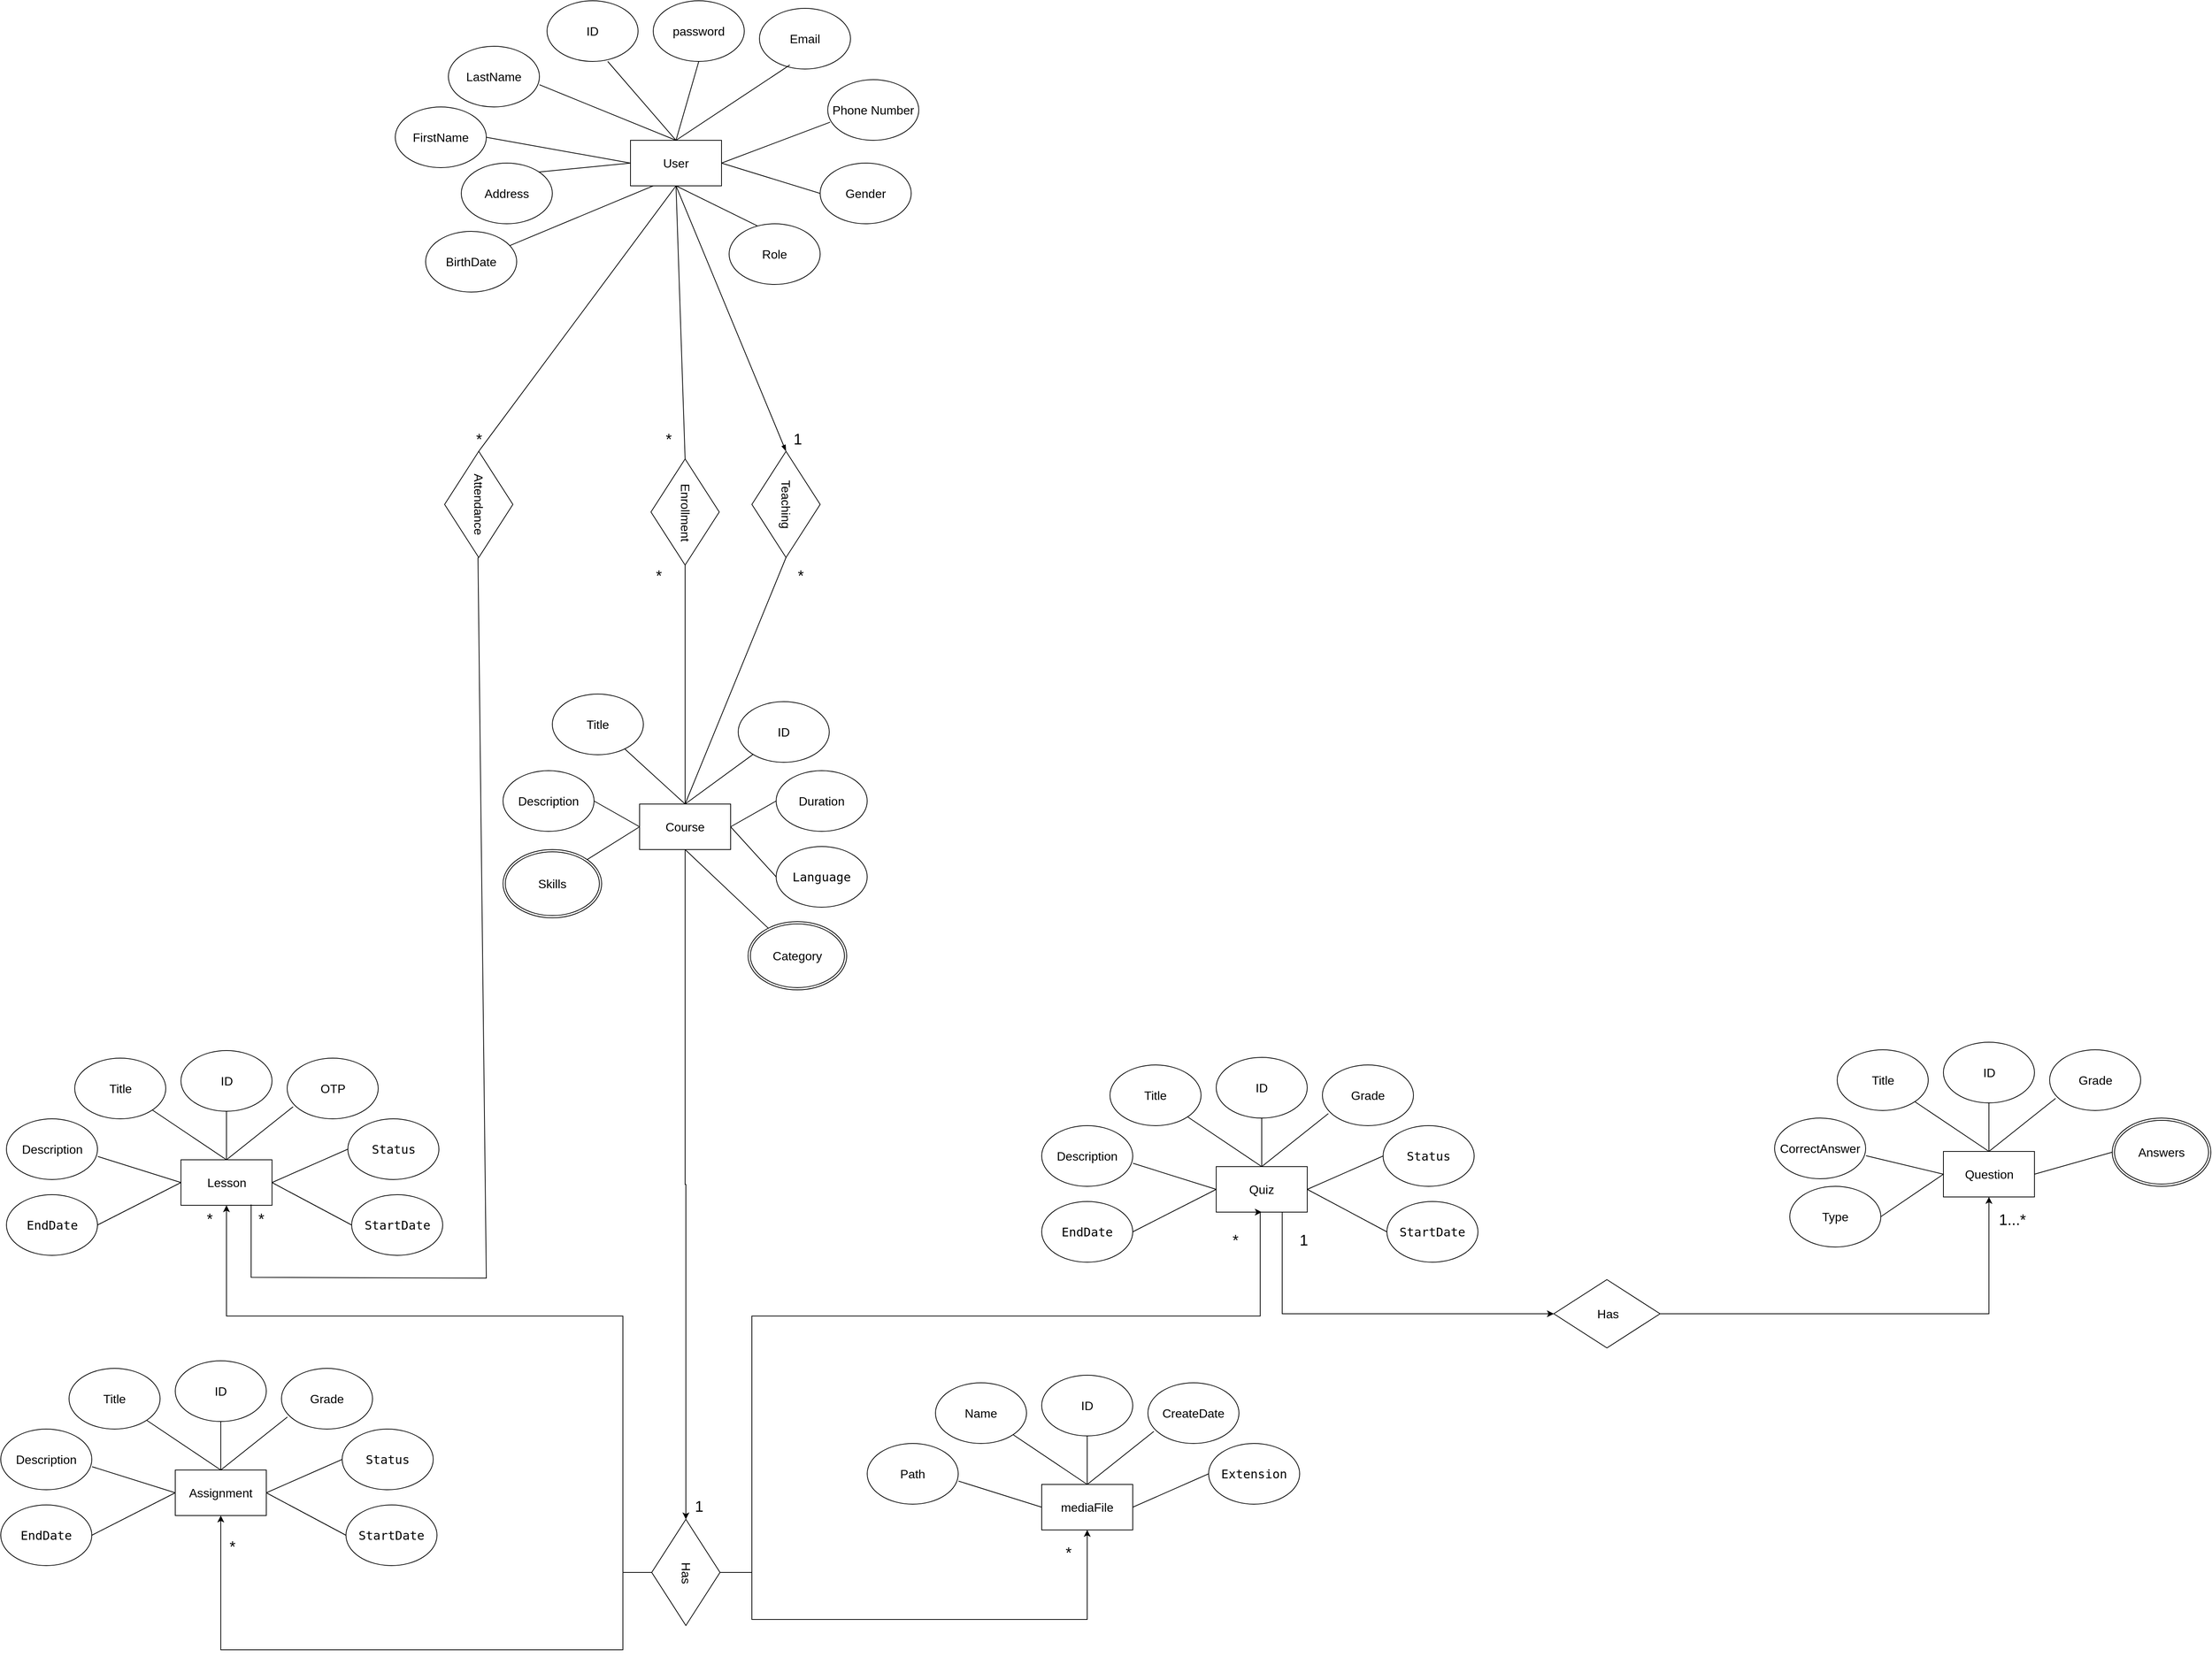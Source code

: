 <mxfile version="27.0.9">
  <diagram id="R2lEEEUBdFMjLlhIrx00" name="Page-1">
    <mxGraphModel dx="2501" dy="1113" grid="1" gridSize="10" guides="1" tooltips="1" connect="1" arrows="1" fold="1" page="1" pageScale="1" pageWidth="850" pageHeight="1100" math="0" shadow="0" extFonts="Permanent Marker^https://fonts.googleapis.com/css?family=Permanent+Marker">
      <root>
        <mxCell id="0" />
        <mxCell id="1" parent="0" />
        <mxCell id="UDIB14FkJ_S7tFAtck5r-1" value="User" style="rounded=0;whiteSpace=wrap;html=1;fontSize=16;" parent="1" vertex="1">
          <mxGeometry x="320" y="290" width="120" height="60" as="geometry" />
        </mxCell>
        <mxCell id="UDIB14FkJ_S7tFAtck5r-2" value="LastName" style="ellipse;whiteSpace=wrap;html=1;fontSize=16;" parent="1" vertex="1">
          <mxGeometry x="80" y="166" width="120" height="80" as="geometry" />
        </mxCell>
        <mxCell id="UDIB14FkJ_S7tFAtck5r-3" value="ID" style="ellipse;whiteSpace=wrap;html=1;fontSize=16;" parent="1" vertex="1">
          <mxGeometry x="210" y="106" width="120" height="80" as="geometry" />
        </mxCell>
        <mxCell id="UDIB14FkJ_S7tFAtck5r-4" value="password" style="ellipse;whiteSpace=wrap;html=1;fontSize=16;" parent="1" vertex="1">
          <mxGeometry x="350" y="106" width="120" height="80" as="geometry" />
        </mxCell>
        <mxCell id="UDIB14FkJ_S7tFAtck5r-5" value="Email" style="ellipse;whiteSpace=wrap;html=1;fontSize=16;" parent="1" vertex="1">
          <mxGeometry x="490" y="116" width="120" height="80" as="geometry" />
        </mxCell>
        <mxCell id="UDIB14FkJ_S7tFAtck5r-6" value="Phone Number" style="ellipse;whiteSpace=wrap;html=1;fontSize=16;" parent="1" vertex="1">
          <mxGeometry x="580" y="210" width="120" height="80" as="geometry" />
        </mxCell>
        <mxCell id="UDIB14FkJ_S7tFAtck5r-7" value="FirstName" style="ellipse;whiteSpace=wrap;html=1;fontSize=16;" parent="1" vertex="1">
          <mxGeometry x="10" y="246" width="120" height="80" as="geometry" />
        </mxCell>
        <mxCell id="UDIB14FkJ_S7tFAtck5r-9" value="Role" style="ellipse;whiteSpace=wrap;html=1;fontSize=16;" parent="1" vertex="1">
          <mxGeometry x="450" y="400" width="120" height="80" as="geometry" />
        </mxCell>
        <mxCell id="UDIB14FkJ_S7tFAtck5r-10" value="Address" style="ellipse;whiteSpace=wrap;html=1;fontSize=16;" parent="1" vertex="1">
          <mxGeometry x="97" y="320" width="120" height="80" as="geometry" />
        </mxCell>
        <mxCell id="UDIB14FkJ_S7tFAtck5r-11" value="Gender" style="ellipse;whiteSpace=wrap;html=1;fontSize=16;" parent="1" vertex="1">
          <mxGeometry x="570" y="320" width="120" height="80" as="geometry" />
        </mxCell>
        <mxCell id="UDIB14FkJ_S7tFAtck5r-12" value="" style="endArrow=none;html=1;rounded=0;entryX=0.5;entryY=1;entryDx=0;entryDy=0;fontSize=16;" parent="1" target="UDIB14FkJ_S7tFAtck5r-4" edge="1">
          <mxGeometry width="50" height="50" relative="1" as="geometry">
            <mxPoint x="380" y="290" as="sourcePoint" />
            <mxPoint x="440" y="240" as="targetPoint" />
          </mxGeometry>
        </mxCell>
        <mxCell id="UDIB14FkJ_S7tFAtck5r-13" value="" style="endArrow=none;html=1;rounded=0;entryX=0.5;entryY=1;entryDx=0;entryDy=0;exitX=0.5;exitY=0;exitDx=0;exitDy=0;fontSize=16;" parent="1" source="UDIB14FkJ_S7tFAtck5r-1" edge="1">
          <mxGeometry width="50" height="50" relative="1" as="geometry">
            <mxPoint x="270" y="290" as="sourcePoint" />
            <mxPoint x="290" y="186" as="targetPoint" />
          </mxGeometry>
        </mxCell>
        <mxCell id="UDIB14FkJ_S7tFAtck5r-14" value="" style="endArrow=none;html=1;rounded=0;entryX=1;entryY=0.634;entryDx=0;entryDy=0;exitX=0.5;exitY=0;exitDx=0;exitDy=0;entryPerimeter=0;fontSize=16;" parent="1" source="UDIB14FkJ_S7tFAtck5r-1" target="UDIB14FkJ_S7tFAtck5r-2" edge="1">
          <mxGeometry width="50" height="50" relative="1" as="geometry">
            <mxPoint x="280" y="320" as="sourcePoint" />
            <mxPoint x="190" y="216" as="targetPoint" />
          </mxGeometry>
        </mxCell>
        <mxCell id="UDIB14FkJ_S7tFAtck5r-15" value="" style="endArrow=none;html=1;rounded=0;entryX=1;entryY=0.5;entryDx=0;entryDy=0;exitX=0;exitY=0.5;exitDx=0;exitDy=0;fontSize=16;" parent="1" source="UDIB14FkJ_S7tFAtck5r-1" target="UDIB14FkJ_S7tFAtck5r-7" edge="1">
          <mxGeometry width="50" height="50" relative="1" as="geometry">
            <mxPoint x="400" y="383.28" as="sourcePoint" />
            <mxPoint x="220" y="310.28" as="targetPoint" />
          </mxGeometry>
        </mxCell>
        <mxCell id="UDIB14FkJ_S7tFAtck5r-16" value="" style="endArrow=none;html=1;rounded=0;entryX=1;entryY=0;entryDx=0;entryDy=0;exitX=0;exitY=0.5;exitDx=0;exitDy=0;fontSize=16;" parent="1" source="UDIB14FkJ_S7tFAtck5r-1" target="UDIB14FkJ_S7tFAtck5r-10" edge="1">
          <mxGeometry width="50" height="50" relative="1" as="geometry">
            <mxPoint x="410" y="380" as="sourcePoint" />
            <mxPoint x="290" y="380" as="targetPoint" />
          </mxGeometry>
        </mxCell>
        <mxCell id="UDIB14FkJ_S7tFAtck5r-21" value="" style="endArrow=none;html=1;rounded=0;entryX=0.5;entryY=1;entryDx=0;entryDy=0;exitX=0.309;exitY=0.033;exitDx=0;exitDy=0;exitPerimeter=0;fontSize=16;" parent="1" source="UDIB14FkJ_S7tFAtck5r-9" target="UDIB14FkJ_S7tFAtck5r-1" edge="1">
          <mxGeometry width="50" height="50" relative="1" as="geometry">
            <mxPoint x="480" y="400" as="sourcePoint" />
            <mxPoint x="485" y="340" as="targetPoint" />
          </mxGeometry>
        </mxCell>
        <mxCell id="UDIB14FkJ_S7tFAtck5r-22" value="" style="endArrow=none;html=1;rounded=0;entryX=0.333;entryY=0.934;entryDx=0;entryDy=0;entryPerimeter=0;exitX=0.5;exitY=0;exitDx=0;exitDy=0;fontSize=16;" parent="1" source="UDIB14FkJ_S7tFAtck5r-1" target="UDIB14FkJ_S7tFAtck5r-5" edge="1">
          <mxGeometry width="50" height="50" relative="1" as="geometry">
            <mxPoint x="450" y="280" as="sourcePoint" />
            <mxPoint x="500" y="230" as="targetPoint" />
          </mxGeometry>
        </mxCell>
        <mxCell id="UDIB14FkJ_S7tFAtck5r-23" value="" style="endArrow=none;html=1;rounded=0;exitX=1;exitY=0.5;exitDx=0;exitDy=0;entryX=0.026;entryY=0.701;entryDx=0;entryDy=0;entryPerimeter=0;fontSize=16;" parent="1" source="UDIB14FkJ_S7tFAtck5r-1" target="UDIB14FkJ_S7tFAtck5r-6" edge="1">
          <mxGeometry width="50" height="50" relative="1" as="geometry">
            <mxPoint x="460" y="330" as="sourcePoint" />
            <mxPoint x="510" y="280" as="targetPoint" />
          </mxGeometry>
        </mxCell>
        <mxCell id="UDIB14FkJ_S7tFAtck5r-24" value="" style="endArrow=none;html=1;rounded=0;exitX=1;exitY=0.5;exitDx=0;exitDy=0;entryX=0;entryY=0.5;entryDx=0;entryDy=0;fontSize=16;" parent="1" source="UDIB14FkJ_S7tFAtck5r-1" target="UDIB14FkJ_S7tFAtck5r-11" edge="1">
          <mxGeometry width="50" height="50" relative="1" as="geometry">
            <mxPoint x="510" y="513.92" as="sourcePoint" />
            <mxPoint x="653" y="459.92" as="targetPoint" />
          </mxGeometry>
        </mxCell>
        <mxCell id="PO8PJyuL3kDX_Ksygov9-29" style="edgeStyle=orthogonalEdgeStyle;rounded=0;orthogonalLoop=1;jettySize=auto;html=1;exitX=0.5;exitY=1;exitDx=0;exitDy=0;entryX=1;entryY=0.5;entryDx=0;entryDy=0;" edge="1" parent="1" source="UDIB14FkJ_S7tFAtck5r-25" target="PO8PJyuL3kDX_Ksygov9-22">
          <mxGeometry relative="1" as="geometry" />
        </mxCell>
        <mxCell id="UDIB14FkJ_S7tFAtck5r-25" value="Course" style="rounded=0;whiteSpace=wrap;html=1;fontSize=16;" parent="1" vertex="1">
          <mxGeometry x="332" y="1165" width="120" height="60" as="geometry" />
        </mxCell>
        <mxCell id="UDIB14FkJ_S7tFAtck5r-26" value="Title" style="ellipse;whiteSpace=wrap;html=1;fontSize=16;" parent="1" vertex="1">
          <mxGeometry x="217" y="1020" width="120" height="80" as="geometry" />
        </mxCell>
        <mxCell id="UDIB14FkJ_S7tFAtck5r-27" value="ID" style="ellipse;whiteSpace=wrap;html=1;fontSize=16;" parent="1" vertex="1">
          <mxGeometry x="462" y="1030" width="120" height="80" as="geometry" />
        </mxCell>
        <mxCell id="UDIB14FkJ_S7tFAtck5r-31" value="Description" style="ellipse;whiteSpace=wrap;html=1;fontSize=16;" parent="1" vertex="1">
          <mxGeometry x="152" y="1121" width="120" height="80" as="geometry" />
        </mxCell>
        <mxCell id="UDIB14FkJ_S7tFAtck5r-34" value="Duration" style="ellipse;whiteSpace=wrap;html=1;fontSize=16;" parent="1" vertex="1">
          <mxGeometry x="512" y="1121" width="120" height="80" as="geometry" />
        </mxCell>
        <mxCell id="UDIB14FkJ_S7tFAtck5r-37" value="" style="endArrow=none;html=1;rounded=0;exitX=0.5;exitY=0;exitDx=0;exitDy=0;fontSize=16;" parent="1" source="UDIB14FkJ_S7tFAtck5r-25" target="UDIB14FkJ_S7tFAtck5r-27" edge="1">
          <mxGeometry width="50" height="50" relative="1" as="geometry">
            <mxPoint x="282" y="1165" as="sourcePoint" />
            <mxPoint x="312" y="1071" as="targetPoint" />
          </mxGeometry>
        </mxCell>
        <mxCell id="UDIB14FkJ_S7tFAtck5r-38" value="" style="endArrow=none;html=1;rounded=0;exitX=0.5;exitY=0;exitDx=0;exitDy=0;fontSize=16;" parent="1" source="UDIB14FkJ_S7tFAtck5r-25" target="UDIB14FkJ_S7tFAtck5r-26" edge="1">
          <mxGeometry width="50" height="50" relative="1" as="geometry">
            <mxPoint x="292" y="1195" as="sourcePoint" />
            <mxPoint x="202" y="1091" as="targetPoint" />
          </mxGeometry>
        </mxCell>
        <mxCell id="UDIB14FkJ_S7tFAtck5r-39" value="" style="endArrow=none;html=1;rounded=0;entryX=1;entryY=0.5;entryDx=0;entryDy=0;exitX=0;exitY=0.5;exitDx=0;exitDy=0;fontSize=16;" parent="1" source="UDIB14FkJ_S7tFAtck5r-25" target="UDIB14FkJ_S7tFAtck5r-31" edge="1">
          <mxGeometry width="50" height="50" relative="1" as="geometry">
            <mxPoint x="412" y="1258.28" as="sourcePoint" />
            <mxPoint x="232" y="1185.28" as="targetPoint" />
          </mxGeometry>
        </mxCell>
        <mxCell id="UDIB14FkJ_S7tFAtck5r-40" value="" style="endArrow=none;html=1;rounded=0;exitX=1;exitY=0.5;exitDx=0;exitDy=0;entryX=0;entryY=0.5;entryDx=0;entryDy=0;fontSize=16;" parent="1" source="UDIB14FkJ_S7tFAtck5r-25" target="UDIB14FkJ_S7tFAtck5r-34" edge="1">
          <mxGeometry width="50" height="50" relative="1" as="geometry">
            <mxPoint x="422" y="1255" as="sourcePoint" />
            <mxPoint x="302" y="1255" as="targetPoint" />
          </mxGeometry>
        </mxCell>
        <mxCell id="UDIB14FkJ_S7tFAtck5r-47" value="Skills" style="ellipse;shape=doubleEllipse;margin=3;whiteSpace=wrap;html=1;align=center;fontSize=16;" parent="1" vertex="1">
          <mxGeometry x="152" y="1225" width="130" height="90" as="geometry" />
        </mxCell>
        <mxCell id="UDIB14FkJ_S7tFAtck5r-48" value="&lt;code data-start=&quot;747&quot; data-end=&quot;757&quot;&gt;Language&lt;/code&gt;" style="ellipse;whiteSpace=wrap;html=1;fontSize=16;" parent="1" vertex="1">
          <mxGeometry x="512" y="1221" width="120" height="80" as="geometry" />
        </mxCell>
        <mxCell id="UDIB14FkJ_S7tFAtck5r-49" value="Category" style="ellipse;shape=doubleEllipse;margin=3;whiteSpace=wrap;html=1;align=center;fontSize=16;" parent="1" vertex="1">
          <mxGeometry x="475" y="1320" width="130" height="90" as="geometry" />
        </mxCell>
        <mxCell id="UDIB14FkJ_S7tFAtck5r-51" value="" style="endArrow=none;html=1;rounded=0;exitX=1;exitY=0;exitDx=0;exitDy=0;entryX=0;entryY=0.5;entryDx=0;entryDy=0;fontSize=16;" parent="1" source="UDIB14FkJ_S7tFAtck5r-47" target="UDIB14FkJ_S7tFAtck5r-25" edge="1">
          <mxGeometry width="50" height="50" relative="1" as="geometry">
            <mxPoint x="278.45" y="1388.21" as="sourcePoint" />
            <mxPoint x="242.45" y="1331.21" as="targetPoint" />
          </mxGeometry>
        </mxCell>
        <mxCell id="UDIB14FkJ_S7tFAtck5r-52" value="" style="endArrow=none;html=1;rounded=0;entryX=0.5;entryY=1;entryDx=0;entryDy=0;fontSize=16;" parent="1" source="UDIB14FkJ_S7tFAtck5r-49" target="UDIB14FkJ_S7tFAtck5r-25" edge="1">
          <mxGeometry width="50" height="50" relative="1" as="geometry">
            <mxPoint x="202" y="1387" as="sourcePoint" />
            <mxPoint x="302" y="1371" as="targetPoint" />
          </mxGeometry>
        </mxCell>
        <mxCell id="UDIB14FkJ_S7tFAtck5r-55" value="" style="endArrow=none;html=1;rounded=0;exitX=1;exitY=0.5;exitDx=0;exitDy=0;entryX=0;entryY=0.5;entryDx=0;entryDy=0;fontSize=16;" parent="1" source="UDIB14FkJ_S7tFAtck5r-25" target="UDIB14FkJ_S7tFAtck5r-48" edge="1">
          <mxGeometry width="50" height="50" relative="1" as="geometry">
            <mxPoint x="462" y="1425" as="sourcePoint" />
            <mxPoint x="582" y="1401" as="targetPoint" />
          </mxGeometry>
        </mxCell>
        <mxCell id="UDIB14FkJ_S7tFAtck5r-56" value="mediaFile" style="rounded=0;whiteSpace=wrap;html=1;fontSize=16;" parent="1" vertex="1">
          <mxGeometry x="862" y="2062" width="120" height="60" as="geometry" />
        </mxCell>
        <mxCell id="UDIB14FkJ_S7tFAtck5r-57" value="Name" style="ellipse;whiteSpace=wrap;html=1;fontSize=16;" parent="1" vertex="1">
          <mxGeometry x="722" y="1928" width="120" height="80" as="geometry" />
        </mxCell>
        <mxCell id="UDIB14FkJ_S7tFAtck5r-58" value="ID" style="ellipse;whiteSpace=wrap;html=1;fontSize=16;" parent="1" vertex="1">
          <mxGeometry x="862" y="1918" width="120" height="80" as="geometry" />
        </mxCell>
        <mxCell id="UDIB14FkJ_S7tFAtck5r-59" value="Path" style="ellipse;whiteSpace=wrap;html=1;fontSize=16;" parent="1" vertex="1">
          <mxGeometry x="632" y="2008" width="120" height="80" as="geometry" />
        </mxCell>
        <mxCell id="UDIB14FkJ_S7tFAtck5r-60" value="CreateDate" style="ellipse;whiteSpace=wrap;html=1;fontSize=16;" parent="1" vertex="1">
          <mxGeometry x="1002" y="1928" width="120" height="80" as="geometry" />
        </mxCell>
        <mxCell id="UDIB14FkJ_S7tFAtck5r-61" value="" style="endArrow=none;html=1;rounded=0;exitX=0.5;exitY=0;exitDx=0;exitDy=0;fontSize=16;" parent="1" source="UDIB14FkJ_S7tFAtck5r-56" target="UDIB14FkJ_S7tFAtck5r-58" edge="1">
          <mxGeometry width="50" height="50" relative="1" as="geometry">
            <mxPoint x="812" y="2062" as="sourcePoint" />
            <mxPoint x="842" y="1968" as="targetPoint" />
          </mxGeometry>
        </mxCell>
        <mxCell id="UDIB14FkJ_S7tFAtck5r-62" value="" style="endArrow=none;html=1;rounded=0;exitX=0.5;exitY=0;exitDx=0;exitDy=0;fontSize=16;" parent="1" source="UDIB14FkJ_S7tFAtck5r-56" target="UDIB14FkJ_S7tFAtck5r-57" edge="1">
          <mxGeometry width="50" height="50" relative="1" as="geometry">
            <mxPoint x="822" y="2092" as="sourcePoint" />
            <mxPoint x="732" y="1988" as="targetPoint" />
          </mxGeometry>
        </mxCell>
        <mxCell id="UDIB14FkJ_S7tFAtck5r-63" value="" style="endArrow=none;html=1;rounded=0;entryX=1.003;entryY=0.62;entryDx=0;entryDy=0;exitX=0;exitY=0.5;exitDx=0;exitDy=0;entryPerimeter=0;fontSize=16;" parent="1" source="UDIB14FkJ_S7tFAtck5r-56" target="UDIB14FkJ_S7tFAtck5r-59" edge="1">
          <mxGeometry width="50" height="50" relative="1" as="geometry">
            <mxPoint x="942" y="2155.28" as="sourcePoint" />
            <mxPoint x="762" y="2082.28" as="targetPoint" />
          </mxGeometry>
        </mxCell>
        <mxCell id="UDIB14FkJ_S7tFAtck5r-64" value="" style="endArrow=none;html=1;rounded=0;exitX=0.5;exitY=0;exitDx=0;exitDy=0;entryX=0.065;entryY=0.801;entryDx=0;entryDy=0;entryPerimeter=0;fontSize=16;" parent="1" source="UDIB14FkJ_S7tFAtck5r-56" target="UDIB14FkJ_S7tFAtck5r-60" edge="1">
          <mxGeometry width="50" height="50" relative="1" as="geometry">
            <mxPoint x="952" y="2152" as="sourcePoint" />
            <mxPoint x="832" y="2152" as="targetPoint" />
          </mxGeometry>
        </mxCell>
        <mxCell id="UDIB14FkJ_S7tFAtck5r-66" value="&lt;code data-start=&quot;747&quot; data-end=&quot;757&quot;&gt;Extension&lt;/code&gt;" style="ellipse;whiteSpace=wrap;html=1;fontSize=16;" parent="1" vertex="1">
          <mxGeometry x="1082" y="2008" width="120" height="80" as="geometry" />
        </mxCell>
        <mxCell id="UDIB14FkJ_S7tFAtck5r-70" value="" style="endArrow=none;html=1;rounded=0;exitX=1;exitY=0.5;exitDx=0;exitDy=0;entryX=0;entryY=0.5;entryDx=0;entryDy=0;fontSize=16;" parent="1" source="UDIB14FkJ_S7tFAtck5r-56" target="UDIB14FkJ_S7tFAtck5r-66" edge="1">
          <mxGeometry width="50" height="50" relative="1" as="geometry">
            <mxPoint x="992" y="2322" as="sourcePoint" />
            <mxPoint x="1112" y="2298" as="targetPoint" />
          </mxGeometry>
        </mxCell>
        <mxCell id="UDIB14FkJ_S7tFAtck5r-72" value="Lesson" style="rounded=0;whiteSpace=wrap;html=1;fontSize=16;" parent="1" vertex="1">
          <mxGeometry x="-272.5" y="1634" width="120" height="60" as="geometry" />
        </mxCell>
        <mxCell id="UDIB14FkJ_S7tFAtck5r-73" value="Title" style="ellipse;whiteSpace=wrap;html=1;fontSize=16;" parent="1" vertex="1">
          <mxGeometry x="-412.5" y="1500" width="120" height="80" as="geometry" />
        </mxCell>
        <mxCell id="UDIB14FkJ_S7tFAtck5r-74" value="ID" style="ellipse;whiteSpace=wrap;html=1;fontSize=16;" parent="1" vertex="1">
          <mxGeometry x="-272.5" y="1490" width="120" height="80" as="geometry" />
        </mxCell>
        <mxCell id="UDIB14FkJ_S7tFAtck5r-75" value="Description" style="ellipse;whiteSpace=wrap;html=1;fontSize=16;" parent="1" vertex="1">
          <mxGeometry x="-502.5" y="1580" width="120" height="80" as="geometry" />
        </mxCell>
        <mxCell id="UDIB14FkJ_S7tFAtck5r-76" value="OTP" style="ellipse;whiteSpace=wrap;html=1;fontSize=16;" parent="1" vertex="1">
          <mxGeometry x="-132.5" y="1500" width="120" height="80" as="geometry" />
        </mxCell>
        <mxCell id="UDIB14FkJ_S7tFAtck5r-77" value="" style="endArrow=none;html=1;rounded=0;exitX=0.5;exitY=0;exitDx=0;exitDy=0;fontSize=16;" parent="1" source="UDIB14FkJ_S7tFAtck5r-72" target="UDIB14FkJ_S7tFAtck5r-74" edge="1">
          <mxGeometry width="50" height="50" relative="1" as="geometry">
            <mxPoint x="-322.5" y="1634" as="sourcePoint" />
            <mxPoint x="-292.5" y="1540" as="targetPoint" />
          </mxGeometry>
        </mxCell>
        <mxCell id="UDIB14FkJ_S7tFAtck5r-78" value="" style="endArrow=none;html=1;rounded=0;exitX=0.5;exitY=0;exitDx=0;exitDy=0;fontSize=16;" parent="1" source="UDIB14FkJ_S7tFAtck5r-72" target="UDIB14FkJ_S7tFAtck5r-73" edge="1">
          <mxGeometry width="50" height="50" relative="1" as="geometry">
            <mxPoint x="-312.5" y="1664" as="sourcePoint" />
            <mxPoint x="-402.5" y="1560" as="targetPoint" />
          </mxGeometry>
        </mxCell>
        <mxCell id="UDIB14FkJ_S7tFAtck5r-79" value="" style="endArrow=none;html=1;rounded=0;entryX=1.003;entryY=0.62;entryDx=0;entryDy=0;exitX=0;exitY=0.5;exitDx=0;exitDy=0;entryPerimeter=0;fontSize=16;" parent="1" source="UDIB14FkJ_S7tFAtck5r-72" target="UDIB14FkJ_S7tFAtck5r-75" edge="1">
          <mxGeometry width="50" height="50" relative="1" as="geometry">
            <mxPoint x="-192.5" y="1727.28" as="sourcePoint" />
            <mxPoint x="-372.5" y="1654.28" as="targetPoint" />
          </mxGeometry>
        </mxCell>
        <mxCell id="UDIB14FkJ_S7tFAtck5r-80" value="" style="endArrow=none;html=1;rounded=0;exitX=0.5;exitY=0;exitDx=0;exitDy=0;entryX=0.065;entryY=0.801;entryDx=0;entryDy=0;entryPerimeter=0;fontSize=16;" parent="1" source="UDIB14FkJ_S7tFAtck5r-72" target="UDIB14FkJ_S7tFAtck5r-76" edge="1">
          <mxGeometry width="50" height="50" relative="1" as="geometry">
            <mxPoint x="-182.5" y="1724" as="sourcePoint" />
            <mxPoint x="-302.5" y="1724" as="targetPoint" />
          </mxGeometry>
        </mxCell>
        <mxCell id="UDIB14FkJ_S7tFAtck5r-81" value="&lt;code data-start=&quot;747&quot; data-end=&quot;757&quot;&gt;Status&lt;/code&gt;" style="ellipse;whiteSpace=wrap;html=1;fontSize=16;" parent="1" vertex="1">
          <mxGeometry x="-52.5" y="1580" width="120" height="80" as="geometry" />
        </mxCell>
        <mxCell id="UDIB14FkJ_S7tFAtck5r-82" value="" style="endArrow=none;html=1;rounded=0;exitX=1;exitY=0.5;exitDx=0;exitDy=0;entryX=0;entryY=0.5;entryDx=0;entryDy=0;fontSize=16;" parent="1" source="UDIB14FkJ_S7tFAtck5r-72" target="UDIB14FkJ_S7tFAtck5r-81" edge="1">
          <mxGeometry width="50" height="50" relative="1" as="geometry">
            <mxPoint x="-142.5" y="1894" as="sourcePoint" />
            <mxPoint x="-22.5" y="1870" as="targetPoint" />
          </mxGeometry>
        </mxCell>
        <mxCell id="UDIB14FkJ_S7tFAtck5r-83" value="&lt;code data-start=&quot;747&quot; data-end=&quot;757&quot;&gt;StartDate&lt;/code&gt;" style="ellipse;whiteSpace=wrap;html=1;fontSize=16;" parent="1" vertex="1">
          <mxGeometry x="-47.5" y="1680" width="120" height="80" as="geometry" />
        </mxCell>
        <mxCell id="UDIB14FkJ_S7tFAtck5r-84" value="&lt;code data-start=&quot;747&quot; data-end=&quot;757&quot;&gt;EndDate&lt;/code&gt;" style="ellipse;whiteSpace=wrap;html=1;fontSize=16;" parent="1" vertex="1">
          <mxGeometry x="-502.5" y="1680" width="120" height="80" as="geometry" />
        </mxCell>
        <mxCell id="UDIB14FkJ_S7tFAtck5r-85" value="" style="endArrow=none;html=1;rounded=0;entryX=1;entryY=0.5;entryDx=0;entryDy=0;exitX=0;exitY=0.5;exitDx=0;exitDy=0;fontSize=16;" parent="1" source="UDIB14FkJ_S7tFAtck5r-72" target="UDIB14FkJ_S7tFAtck5r-84" edge="1">
          <mxGeometry width="50" height="50" relative="1" as="geometry">
            <mxPoint x="-262.68" y="1794.4" as="sourcePoint" />
            <mxPoint x="-372.68" y="1760.4" as="targetPoint" />
          </mxGeometry>
        </mxCell>
        <mxCell id="UDIB14FkJ_S7tFAtck5r-86" value="" style="endArrow=none;html=1;rounded=0;entryX=0;entryY=0.5;entryDx=0;entryDy=0;exitX=1;exitY=0.5;exitDx=0;exitDy=0;fontSize=16;" parent="1" source="UDIB14FkJ_S7tFAtck5r-72" target="UDIB14FkJ_S7tFAtck5r-83" edge="1">
          <mxGeometry width="50" height="50" relative="1" as="geometry">
            <mxPoint x="-77.5" y="1710" as="sourcePoint" />
            <mxPoint x="-187.5" y="1766" as="targetPoint" />
          </mxGeometry>
        </mxCell>
        <mxCell id="PO8PJyuL3kDX_Ksygov9-46" style="edgeStyle=orthogonalEdgeStyle;rounded=0;orthogonalLoop=1;jettySize=auto;html=1;exitX=0.5;exitY=1;exitDx=0;exitDy=0;entryX=0;entryY=0.5;entryDx=0;entryDy=0;" edge="1" parent="1" target="PO8PJyuL3kDX_Ksygov9-44">
          <mxGeometry relative="1" as="geometry">
            <mxPoint x="1149" y="1703.0" as="sourcePoint" />
            <mxPoint x="1579" y="1989" as="targetPoint" />
            <Array as="points">
              <mxPoint x="1179" y="1703" />
              <mxPoint x="1179" y="1837" />
            </Array>
          </mxGeometry>
        </mxCell>
        <mxCell id="UDIB14FkJ_S7tFAtck5r-87" value="Quiz" style="rounded=0;whiteSpace=wrap;html=1;fontSize=16;" parent="1" vertex="1">
          <mxGeometry x="1092" y="1643" width="120" height="60" as="geometry" />
        </mxCell>
        <mxCell id="UDIB14FkJ_S7tFAtck5r-88" value="Title" style="ellipse;whiteSpace=wrap;html=1;fontSize=16;" parent="1" vertex="1">
          <mxGeometry x="952" y="1509" width="120" height="80" as="geometry" />
        </mxCell>
        <mxCell id="UDIB14FkJ_S7tFAtck5r-89" value="ID" style="ellipse;whiteSpace=wrap;html=1;fontSize=16;" parent="1" vertex="1">
          <mxGeometry x="1092" y="1499" width="120" height="80" as="geometry" />
        </mxCell>
        <mxCell id="UDIB14FkJ_S7tFAtck5r-90" value="Description" style="ellipse;whiteSpace=wrap;html=1;fontSize=16;" parent="1" vertex="1">
          <mxGeometry x="862" y="1589" width="120" height="80" as="geometry" />
        </mxCell>
        <mxCell id="UDIB14FkJ_S7tFAtck5r-91" value="Grade" style="ellipse;whiteSpace=wrap;html=1;fontSize=16;" parent="1" vertex="1">
          <mxGeometry x="1232" y="1509" width="120" height="80" as="geometry" />
        </mxCell>
        <mxCell id="UDIB14FkJ_S7tFAtck5r-92" value="" style="endArrow=none;html=1;rounded=0;exitX=0.5;exitY=0;exitDx=0;exitDy=0;fontSize=16;" parent="1" source="UDIB14FkJ_S7tFAtck5r-87" target="UDIB14FkJ_S7tFAtck5r-89" edge="1">
          <mxGeometry width="50" height="50" relative="1" as="geometry">
            <mxPoint x="1042" y="1643" as="sourcePoint" />
            <mxPoint x="1072" y="1549" as="targetPoint" />
          </mxGeometry>
        </mxCell>
        <mxCell id="UDIB14FkJ_S7tFAtck5r-93" value="" style="endArrow=none;html=1;rounded=0;exitX=0.5;exitY=0;exitDx=0;exitDy=0;fontSize=16;" parent="1" source="UDIB14FkJ_S7tFAtck5r-87" target="UDIB14FkJ_S7tFAtck5r-88" edge="1">
          <mxGeometry width="50" height="50" relative="1" as="geometry">
            <mxPoint x="1052" y="1673" as="sourcePoint" />
            <mxPoint x="962" y="1569" as="targetPoint" />
          </mxGeometry>
        </mxCell>
        <mxCell id="UDIB14FkJ_S7tFAtck5r-94" value="" style="endArrow=none;html=1;rounded=0;entryX=1.003;entryY=0.62;entryDx=0;entryDy=0;exitX=0;exitY=0.5;exitDx=0;exitDy=0;entryPerimeter=0;fontSize=16;" parent="1" source="UDIB14FkJ_S7tFAtck5r-87" target="UDIB14FkJ_S7tFAtck5r-90" edge="1">
          <mxGeometry width="50" height="50" relative="1" as="geometry">
            <mxPoint x="1172" y="1736.28" as="sourcePoint" />
            <mxPoint x="992" y="1663.28" as="targetPoint" />
          </mxGeometry>
        </mxCell>
        <mxCell id="UDIB14FkJ_S7tFAtck5r-95" value="" style="endArrow=none;html=1;rounded=0;exitX=0.5;exitY=0;exitDx=0;exitDy=0;entryX=0.065;entryY=0.801;entryDx=0;entryDy=0;entryPerimeter=0;fontSize=16;" parent="1" source="UDIB14FkJ_S7tFAtck5r-87" target="UDIB14FkJ_S7tFAtck5r-91" edge="1">
          <mxGeometry width="50" height="50" relative="1" as="geometry">
            <mxPoint x="1182" y="1733" as="sourcePoint" />
            <mxPoint x="1062" y="1733" as="targetPoint" />
          </mxGeometry>
        </mxCell>
        <mxCell id="UDIB14FkJ_S7tFAtck5r-96" value="&lt;code data-start=&quot;747&quot; data-end=&quot;757&quot;&gt;Status&lt;/code&gt;" style="ellipse;whiteSpace=wrap;html=1;fontSize=16;" parent="1" vertex="1">
          <mxGeometry x="1312" y="1589" width="120" height="80" as="geometry" />
        </mxCell>
        <mxCell id="UDIB14FkJ_S7tFAtck5r-97" value="" style="endArrow=none;html=1;rounded=0;exitX=1;exitY=0.5;exitDx=0;exitDy=0;entryX=0;entryY=0.5;entryDx=0;entryDy=0;fontSize=16;" parent="1" source="UDIB14FkJ_S7tFAtck5r-87" target="UDIB14FkJ_S7tFAtck5r-96" edge="1">
          <mxGeometry width="50" height="50" relative="1" as="geometry">
            <mxPoint x="1222" y="1903" as="sourcePoint" />
            <mxPoint x="1342" y="1879" as="targetPoint" />
          </mxGeometry>
        </mxCell>
        <mxCell id="UDIB14FkJ_S7tFAtck5r-98" value="&lt;code data-start=&quot;747&quot; data-end=&quot;757&quot;&gt;StartDate&lt;/code&gt;" style="ellipse;whiteSpace=wrap;html=1;fontSize=16;" parent="1" vertex="1">
          <mxGeometry x="1317" y="1689" width="120" height="80" as="geometry" />
        </mxCell>
        <mxCell id="UDIB14FkJ_S7tFAtck5r-99" value="&lt;code data-start=&quot;747&quot; data-end=&quot;757&quot;&gt;EndDate&lt;/code&gt;" style="ellipse;whiteSpace=wrap;html=1;fontSize=16;" parent="1" vertex="1">
          <mxGeometry x="862" y="1689" width="120" height="80" as="geometry" />
        </mxCell>
        <mxCell id="UDIB14FkJ_S7tFAtck5r-100" value="" style="endArrow=none;html=1;rounded=0;entryX=1;entryY=0.5;entryDx=0;entryDy=0;exitX=0;exitY=0.5;exitDx=0;exitDy=0;fontSize=16;" parent="1" source="UDIB14FkJ_S7tFAtck5r-87" target="UDIB14FkJ_S7tFAtck5r-99" edge="1">
          <mxGeometry width="50" height="50" relative="1" as="geometry">
            <mxPoint x="1101.82" y="1803.4" as="sourcePoint" />
            <mxPoint x="991.82" y="1769.4" as="targetPoint" />
          </mxGeometry>
        </mxCell>
        <mxCell id="UDIB14FkJ_S7tFAtck5r-101" value="" style="endArrow=none;html=1;rounded=0;entryX=0;entryY=0.5;entryDx=0;entryDy=0;exitX=1;exitY=0.5;exitDx=0;exitDy=0;fontSize=16;" parent="1" source="UDIB14FkJ_S7tFAtck5r-87" target="UDIB14FkJ_S7tFAtck5r-98" edge="1">
          <mxGeometry width="50" height="50" relative="1" as="geometry">
            <mxPoint x="1287" y="1719" as="sourcePoint" />
            <mxPoint x="1177" y="1775" as="targetPoint" />
          </mxGeometry>
        </mxCell>
        <mxCell id="UDIB14FkJ_S7tFAtck5r-102" value="Question" style="rounded=0;whiteSpace=wrap;html=1;fontSize=16;" parent="1" vertex="1">
          <mxGeometry x="2050.5" y="1623" width="120" height="60" as="geometry" />
        </mxCell>
        <mxCell id="UDIB14FkJ_S7tFAtck5r-103" value="Title" style="ellipse;whiteSpace=wrap;html=1;fontSize=16;" parent="1" vertex="1">
          <mxGeometry x="1910.5" y="1489" width="120" height="80" as="geometry" />
        </mxCell>
        <mxCell id="UDIB14FkJ_S7tFAtck5r-104" value="ID" style="ellipse;whiteSpace=wrap;html=1;fontSize=16;" parent="1" vertex="1">
          <mxGeometry x="2050.5" y="1479" width="120" height="80" as="geometry" />
        </mxCell>
        <mxCell id="UDIB14FkJ_S7tFAtck5r-105" value="CorrectAnswer" style="ellipse;whiteSpace=wrap;html=1;fontSize=16;" parent="1" vertex="1">
          <mxGeometry x="1828" y="1579" width="120" height="80" as="geometry" />
        </mxCell>
        <mxCell id="UDIB14FkJ_S7tFAtck5r-106" value="Grade" style="ellipse;whiteSpace=wrap;html=1;fontSize=16;" parent="1" vertex="1">
          <mxGeometry x="2190.5" y="1489" width="120" height="80" as="geometry" />
        </mxCell>
        <mxCell id="UDIB14FkJ_S7tFAtck5r-107" value="" style="endArrow=none;html=1;rounded=0;exitX=0.5;exitY=0;exitDx=0;exitDy=0;fontSize=16;" parent="1" source="UDIB14FkJ_S7tFAtck5r-102" target="UDIB14FkJ_S7tFAtck5r-104" edge="1">
          <mxGeometry width="50" height="50" relative="1" as="geometry">
            <mxPoint x="2000.5" y="1623" as="sourcePoint" />
            <mxPoint x="2030.5" y="1529" as="targetPoint" />
          </mxGeometry>
        </mxCell>
        <mxCell id="UDIB14FkJ_S7tFAtck5r-108" value="" style="endArrow=none;html=1;rounded=0;exitX=0.5;exitY=0;exitDx=0;exitDy=0;fontSize=16;" parent="1" source="UDIB14FkJ_S7tFAtck5r-102" target="UDIB14FkJ_S7tFAtck5r-103" edge="1">
          <mxGeometry width="50" height="50" relative="1" as="geometry">
            <mxPoint x="2010.5" y="1653" as="sourcePoint" />
            <mxPoint x="1920.5" y="1549" as="targetPoint" />
          </mxGeometry>
        </mxCell>
        <mxCell id="UDIB14FkJ_S7tFAtck5r-109" value="" style="endArrow=none;html=1;rounded=0;entryX=1.003;entryY=0.62;entryDx=0;entryDy=0;exitX=0;exitY=0.5;exitDx=0;exitDy=0;entryPerimeter=0;fontSize=16;" parent="1" source="UDIB14FkJ_S7tFAtck5r-102" target="UDIB14FkJ_S7tFAtck5r-105" edge="1">
          <mxGeometry width="50" height="50" relative="1" as="geometry">
            <mxPoint x="2130.5" y="1716.28" as="sourcePoint" />
            <mxPoint x="1950.5" y="1643.28" as="targetPoint" />
          </mxGeometry>
        </mxCell>
        <mxCell id="UDIB14FkJ_S7tFAtck5r-110" value="" style="endArrow=none;html=1;rounded=0;exitX=0.5;exitY=0;exitDx=0;exitDy=0;entryX=0.065;entryY=0.801;entryDx=0;entryDy=0;entryPerimeter=0;fontSize=16;" parent="1" source="UDIB14FkJ_S7tFAtck5r-102" target="UDIB14FkJ_S7tFAtck5r-106" edge="1">
          <mxGeometry width="50" height="50" relative="1" as="geometry">
            <mxPoint x="2140.5" y="1713" as="sourcePoint" />
            <mxPoint x="2020.5" y="1713" as="targetPoint" />
          </mxGeometry>
        </mxCell>
        <mxCell id="UDIB14FkJ_S7tFAtck5r-112" value="" style="endArrow=none;html=1;rounded=0;exitX=1;exitY=0.5;exitDx=0;exitDy=0;entryX=0;entryY=0.5;entryDx=0;entryDy=0;fontSize=16;" parent="1" source="UDIB14FkJ_S7tFAtck5r-102" target="UDIB14FkJ_S7tFAtck5r-117" edge="1">
          <mxGeometry width="50" height="50" relative="1" as="geometry">
            <mxPoint x="2180.5" y="1883" as="sourcePoint" />
            <mxPoint x="2270.5" y="1609" as="targetPoint" />
          </mxGeometry>
        </mxCell>
        <mxCell id="UDIB14FkJ_S7tFAtck5r-117" value="Answers" style="ellipse;shape=doubleEllipse;margin=3;whiteSpace=wrap;html=1;align=center;fontSize=16;" parent="1" vertex="1">
          <mxGeometry x="2273" y="1579" width="130" height="90" as="geometry" />
        </mxCell>
        <mxCell id="UDIB14FkJ_S7tFAtck5r-122" value="Type" style="ellipse;whiteSpace=wrap;html=1;fontSize=16;" parent="1" vertex="1">
          <mxGeometry x="1848" y="1669" width="120" height="80" as="geometry" />
        </mxCell>
        <mxCell id="UDIB14FkJ_S7tFAtck5r-123" value="" style="endArrow=none;html=1;rounded=0;entryX=0;entryY=0.5;entryDx=0;entryDy=0;exitX=1;exitY=0.5;exitDx=0;exitDy=0;fontSize=16;" parent="1" source="UDIB14FkJ_S7tFAtck5r-122" target="UDIB14FkJ_S7tFAtck5r-102" edge="1">
          <mxGeometry width="50" height="50" relative="1" as="geometry">
            <mxPoint x="2028.14" y="1763.4" as="sourcePoint" />
            <mxPoint x="1918.14" y="1729.4" as="targetPoint" />
          </mxGeometry>
        </mxCell>
        <mxCell id="UDIB14FkJ_S7tFAtck5r-124" value="Assignment" style="rounded=0;whiteSpace=wrap;html=1;fontSize=16;" parent="1" vertex="1">
          <mxGeometry x="-280" y="2043" width="120" height="60" as="geometry" />
        </mxCell>
        <mxCell id="UDIB14FkJ_S7tFAtck5r-125" value="Title" style="ellipse;whiteSpace=wrap;html=1;fontSize=16;" parent="1" vertex="1">
          <mxGeometry x="-420" y="1909" width="120" height="80" as="geometry" />
        </mxCell>
        <mxCell id="UDIB14FkJ_S7tFAtck5r-126" value="ID" style="ellipse;whiteSpace=wrap;html=1;fontSize=16;" parent="1" vertex="1">
          <mxGeometry x="-280" y="1899" width="120" height="80" as="geometry" />
        </mxCell>
        <mxCell id="UDIB14FkJ_S7tFAtck5r-127" value="Description" style="ellipse;whiteSpace=wrap;html=1;fontSize=16;" parent="1" vertex="1">
          <mxGeometry x="-510" y="1989" width="120" height="80" as="geometry" />
        </mxCell>
        <mxCell id="UDIB14FkJ_S7tFAtck5r-128" value="Grade" style="ellipse;whiteSpace=wrap;html=1;fontSize=16;" parent="1" vertex="1">
          <mxGeometry x="-140" y="1909" width="120" height="80" as="geometry" />
        </mxCell>
        <mxCell id="UDIB14FkJ_S7tFAtck5r-129" value="" style="endArrow=none;html=1;rounded=0;exitX=0.5;exitY=0;exitDx=0;exitDy=0;fontSize=16;" parent="1" source="UDIB14FkJ_S7tFAtck5r-124" target="UDIB14FkJ_S7tFAtck5r-126" edge="1">
          <mxGeometry width="50" height="50" relative="1" as="geometry">
            <mxPoint x="-330" y="2043" as="sourcePoint" />
            <mxPoint x="-300" y="1949" as="targetPoint" />
          </mxGeometry>
        </mxCell>
        <mxCell id="UDIB14FkJ_S7tFAtck5r-130" value="" style="endArrow=none;html=1;rounded=0;exitX=0.5;exitY=0;exitDx=0;exitDy=0;fontSize=16;" parent="1" source="UDIB14FkJ_S7tFAtck5r-124" target="UDIB14FkJ_S7tFAtck5r-125" edge="1">
          <mxGeometry width="50" height="50" relative="1" as="geometry">
            <mxPoint x="-320" y="2073" as="sourcePoint" />
            <mxPoint x="-410" y="1969" as="targetPoint" />
          </mxGeometry>
        </mxCell>
        <mxCell id="UDIB14FkJ_S7tFAtck5r-131" value="" style="endArrow=none;html=1;rounded=0;entryX=1.003;entryY=0.62;entryDx=0;entryDy=0;exitX=0;exitY=0.5;exitDx=0;exitDy=0;entryPerimeter=0;fontSize=16;" parent="1" source="UDIB14FkJ_S7tFAtck5r-124" target="UDIB14FkJ_S7tFAtck5r-127" edge="1">
          <mxGeometry width="50" height="50" relative="1" as="geometry">
            <mxPoint x="-200" y="2136.28" as="sourcePoint" />
            <mxPoint x="-380" y="2063.28" as="targetPoint" />
          </mxGeometry>
        </mxCell>
        <mxCell id="UDIB14FkJ_S7tFAtck5r-132" value="" style="endArrow=none;html=1;rounded=0;exitX=0.5;exitY=0;exitDx=0;exitDy=0;entryX=0.065;entryY=0.801;entryDx=0;entryDy=0;entryPerimeter=0;fontSize=16;" parent="1" source="UDIB14FkJ_S7tFAtck5r-124" target="UDIB14FkJ_S7tFAtck5r-128" edge="1">
          <mxGeometry width="50" height="50" relative="1" as="geometry">
            <mxPoint x="-190" y="2133" as="sourcePoint" />
            <mxPoint x="-310" y="2133" as="targetPoint" />
          </mxGeometry>
        </mxCell>
        <mxCell id="UDIB14FkJ_S7tFAtck5r-133" value="&lt;code data-start=&quot;747&quot; data-end=&quot;757&quot;&gt;Status&lt;/code&gt;" style="ellipse;whiteSpace=wrap;html=1;fontSize=16;" parent="1" vertex="1">
          <mxGeometry x="-60" y="1989" width="120" height="80" as="geometry" />
        </mxCell>
        <mxCell id="UDIB14FkJ_S7tFAtck5r-134" value="" style="endArrow=none;html=1;rounded=0;exitX=1;exitY=0.5;exitDx=0;exitDy=0;entryX=0;entryY=0.5;entryDx=0;entryDy=0;fontSize=16;" parent="1" source="UDIB14FkJ_S7tFAtck5r-124" target="UDIB14FkJ_S7tFAtck5r-133" edge="1">
          <mxGeometry width="50" height="50" relative="1" as="geometry">
            <mxPoint x="-150" y="2303" as="sourcePoint" />
            <mxPoint x="-30" y="2279" as="targetPoint" />
          </mxGeometry>
        </mxCell>
        <mxCell id="UDIB14FkJ_S7tFAtck5r-135" value="&lt;code data-start=&quot;747&quot; data-end=&quot;757&quot;&gt;StartDate&lt;/code&gt;" style="ellipse;whiteSpace=wrap;html=1;fontSize=16;" parent="1" vertex="1">
          <mxGeometry x="-55" y="2089" width="120" height="80" as="geometry" />
        </mxCell>
        <mxCell id="UDIB14FkJ_S7tFAtck5r-136" value="&lt;code data-start=&quot;747&quot; data-end=&quot;757&quot;&gt;EndDate&lt;/code&gt;" style="ellipse;whiteSpace=wrap;html=1;fontSize=16;" parent="1" vertex="1">
          <mxGeometry x="-510" y="2089" width="120" height="80" as="geometry" />
        </mxCell>
        <mxCell id="UDIB14FkJ_S7tFAtck5r-137" value="" style="endArrow=none;html=1;rounded=0;entryX=1;entryY=0.5;entryDx=0;entryDy=0;exitX=0;exitY=0.5;exitDx=0;exitDy=0;fontSize=16;" parent="1" source="UDIB14FkJ_S7tFAtck5r-124" target="UDIB14FkJ_S7tFAtck5r-136" edge="1">
          <mxGeometry width="50" height="50" relative="1" as="geometry">
            <mxPoint x="-270.18" y="2203.4" as="sourcePoint" />
            <mxPoint x="-380.18" y="2169.4" as="targetPoint" />
          </mxGeometry>
        </mxCell>
        <mxCell id="UDIB14FkJ_S7tFAtck5r-138" value="" style="endArrow=none;html=1;rounded=0;entryX=0;entryY=0.5;entryDx=0;entryDy=0;exitX=1;exitY=0.5;exitDx=0;exitDy=0;fontSize=16;" parent="1" source="UDIB14FkJ_S7tFAtck5r-124" target="UDIB14FkJ_S7tFAtck5r-135" edge="1">
          <mxGeometry width="50" height="50" relative="1" as="geometry">
            <mxPoint x="-85" y="2119" as="sourcePoint" />
            <mxPoint x="-195" y="2175" as="targetPoint" />
          </mxGeometry>
        </mxCell>
        <mxCell id="PO8PJyuL3kDX_Ksygov9-1" value="" style="shape=rhombus;perimeter=rhombusPerimeter;whiteSpace=wrap;html=1;align=center;rotation=90;direction=west;fontSize=16;" vertex="1" parent="1">
          <mxGeometry x="322" y="735" width="140" height="90" as="geometry" />
        </mxCell>
        <mxCell id="PO8PJyuL3kDX_Ksygov9-2" value="" style="endArrow=none;html=1;rounded=0;entryX=0.25;entryY=1;entryDx=0;entryDy=0;fontSize=16;" edge="1" parent="1" source="UDIB14FkJ_S7tFAtck5r-8" target="UDIB14FkJ_S7tFAtck5r-1">
          <mxGeometry relative="1" as="geometry">
            <mxPoint x="360" y="750" as="sourcePoint" />
            <mxPoint x="520" y="750" as="targetPoint" />
          </mxGeometry>
        </mxCell>
        <mxCell id="PO8PJyuL3kDX_Ksygov9-3" value="" style="endArrow=none;html=1;rounded=0;exitX=1;exitY=0.5;exitDx=0;exitDy=0;entryX=0.5;entryY=1;entryDx=0;entryDy=0;fontSize=16;" edge="1" parent="1" source="PO8PJyuL3kDX_Ksygov9-1" target="UDIB14FkJ_S7tFAtck5r-1">
          <mxGeometry relative="1" as="geometry">
            <mxPoint x="210" y="690" as="sourcePoint" />
            <mxPoint x="350" y="350" as="targetPoint" />
          </mxGeometry>
        </mxCell>
        <mxCell id="UDIB14FkJ_S7tFAtck5r-8" value="BirthDate" style="ellipse;whiteSpace=wrap;html=1;fontSize=16;" parent="1" vertex="1">
          <mxGeometry x="50" y="410" width="120" height="80" as="geometry" />
        </mxCell>
        <mxCell id="PO8PJyuL3kDX_Ksygov9-5" value="Teaching" style="shape=rhombus;perimeter=rhombusPerimeter;whiteSpace=wrap;html=1;align=center;rotation=90;direction=west;fontSize=16;" vertex="1" parent="1">
          <mxGeometry x="455" y="725" width="140" height="90" as="geometry" />
        </mxCell>
        <mxCell id="PO8PJyuL3kDX_Ksygov9-6" value="" style="endArrow=blockThin;html=1;rounded=0;exitX=0.5;exitY=1;exitDx=0;exitDy=0;entryX=1;entryY=0.5;entryDx=0;entryDy=0;fontSize=16;endFill=1;" edge="1" parent="1" source="UDIB14FkJ_S7tFAtck5r-1" target="PO8PJyuL3kDX_Ksygov9-5">
          <mxGeometry relative="1" as="geometry">
            <mxPoint x="420" y="940" as="sourcePoint" />
            <mxPoint x="580" y="940" as="targetPoint" />
          </mxGeometry>
        </mxCell>
        <mxCell id="PO8PJyuL3kDX_Ksygov9-14" value="" style="endArrow=none;html=1;rounded=0;entryX=0;entryY=0.5;entryDx=0;entryDy=0;exitX=0.5;exitY=0;exitDx=0;exitDy=0;fontSize=16;" edge="1" parent="1" source="UDIB14FkJ_S7tFAtck5r-25" target="PO8PJyuL3kDX_Ksygov9-1">
          <mxGeometry relative="1" as="geometry">
            <mxPoint x="360" y="990" as="sourcePoint" />
            <mxPoint x="162.5" y="600" as="targetPoint" />
          </mxGeometry>
        </mxCell>
        <mxCell id="PO8PJyuL3kDX_Ksygov9-15" value="" style="endArrow=none;html=1;rounded=0;entryX=0;entryY=0.5;entryDx=0;entryDy=0;exitX=0.5;exitY=0;exitDx=0;exitDy=0;fontSize=16;" edge="1" parent="1" source="UDIB14FkJ_S7tFAtck5r-25" target="PO8PJyuL3kDX_Ksygov9-5">
          <mxGeometry relative="1" as="geometry">
            <mxPoint x="752" y="1135" as="sourcePoint" />
            <mxPoint x="750" y="800" as="targetPoint" />
          </mxGeometry>
        </mxCell>
        <mxCell id="PO8PJyuL3kDX_Ksygov9-16" value="Enrollment" style="text;html=1;align=center;verticalAlign=middle;resizable=0;points=[];autosize=1;strokeColor=none;fillColor=none;fontSize=16;rotation=90;" vertex="1" parent="1">
          <mxGeometry x="342.5" y="765" width="100" height="30" as="geometry" />
        </mxCell>
        <mxCell id="PO8PJyuL3kDX_Ksygov9-17" value="1" style="text;html=1;align=center;verticalAlign=middle;resizable=0;points=[];autosize=1;strokeColor=none;fillColor=none;fontSize=20;" vertex="1" parent="1">
          <mxGeometry x="525" y="663" width="30" height="40" as="geometry" />
        </mxCell>
        <mxCell id="PO8PJyuL3kDX_Ksygov9-18" value="*" style="text;html=1;align=center;verticalAlign=middle;resizable=0;points=[];autosize=1;strokeColor=none;fillColor=none;fontSize=20;" vertex="1" parent="1">
          <mxGeometry x="529" y="843" width="30" height="40" as="geometry" />
        </mxCell>
        <mxCell id="PO8PJyuL3kDX_Ksygov9-20" value="*" style="text;html=1;align=center;verticalAlign=middle;resizable=0;points=[];autosize=1;strokeColor=none;fillColor=none;fontSize=20;" vertex="1" parent="1">
          <mxGeometry x="342" y="843" width="30" height="40" as="geometry" />
        </mxCell>
        <mxCell id="PO8PJyuL3kDX_Ksygov9-21" value="*" style="text;html=1;align=center;verticalAlign=middle;resizable=0;points=[];autosize=1;strokeColor=none;fillColor=none;fontSize=20;" vertex="1" parent="1">
          <mxGeometry x="355" y="663" width="30" height="40" as="geometry" />
        </mxCell>
        <mxCell id="PO8PJyuL3kDX_Ksygov9-31" style="edgeStyle=orthogonalEdgeStyle;rounded=0;orthogonalLoop=1;jettySize=auto;html=1;exitX=0.5;exitY=1;exitDx=0;exitDy=0;entryX=0.5;entryY=1;entryDx=0;entryDy=0;" edge="1" parent="1" source="PO8PJyuL3kDX_Ksygov9-22" target="UDIB14FkJ_S7tFAtck5r-56">
          <mxGeometry relative="1" as="geometry">
            <Array as="points">
              <mxPoint x="480" y="2178" />
              <mxPoint x="480" y="2240" />
              <mxPoint x="922" y="2240" />
            </Array>
          </mxGeometry>
        </mxCell>
        <mxCell id="PO8PJyuL3kDX_Ksygov9-34" style="edgeStyle=orthogonalEdgeStyle;rounded=0;orthogonalLoop=1;jettySize=auto;html=1;exitX=0.5;exitY=0;exitDx=0;exitDy=0;entryX=0.5;entryY=1;entryDx=0;entryDy=0;" edge="1" parent="1" source="PO8PJyuL3kDX_Ksygov9-22" target="UDIB14FkJ_S7tFAtck5r-124">
          <mxGeometry relative="1" as="geometry">
            <Array as="points">
              <mxPoint x="310" y="2178" />
              <mxPoint x="310" y="2280" />
              <mxPoint x="-220" y="2280" />
            </Array>
          </mxGeometry>
        </mxCell>
        <mxCell id="PO8PJyuL3kDX_Ksygov9-36" style="edgeStyle=orthogonalEdgeStyle;rounded=0;orthogonalLoop=1;jettySize=auto;html=1;exitX=0.5;exitY=1;exitDx=0;exitDy=0;entryX=0.5;entryY=1;entryDx=0;entryDy=0;" edge="1" parent="1" source="PO8PJyuL3kDX_Ksygov9-22" target="UDIB14FkJ_S7tFAtck5r-87">
          <mxGeometry relative="1" as="geometry">
            <Array as="points">
              <mxPoint x="480" y="2178" />
              <mxPoint x="480" y="1840" />
              <mxPoint x="1150" y="1840" />
              <mxPoint x="1150" y="1703" />
            </Array>
          </mxGeometry>
        </mxCell>
        <mxCell id="PO8PJyuL3kDX_Ksygov9-22" value="" style="shape=rhombus;perimeter=rhombusPerimeter;whiteSpace=wrap;html=1;align=center;rotation=90;direction=west;fontSize=16;" vertex="1" parent="1">
          <mxGeometry x="323" y="2133" width="140" height="90" as="geometry" />
        </mxCell>
        <mxCell id="PO8PJyuL3kDX_Ksygov9-30" style="edgeStyle=orthogonalEdgeStyle;rounded=0;orthogonalLoop=1;jettySize=auto;html=1;entryX=0.5;entryY=1;entryDx=0;entryDy=0;exitX=0.5;exitY=0;exitDx=0;exitDy=0;" edge="1" parent="1" source="PO8PJyuL3kDX_Ksygov9-22" target="UDIB14FkJ_S7tFAtck5r-72">
          <mxGeometry relative="1" as="geometry">
            <mxPoint x="340" y="2170" as="sourcePoint" />
            <Array as="points">
              <mxPoint x="310" y="2178" />
              <mxPoint x="310" y="1840" />
              <mxPoint x="-212" y="1840" />
            </Array>
          </mxGeometry>
        </mxCell>
        <mxCell id="PO8PJyuL3kDX_Ksygov9-23" value="Has" style="text;html=1;align=center;verticalAlign=middle;resizable=0;points=[];autosize=1;strokeColor=none;fillColor=none;fontSize=16;rotation=90;" vertex="1" parent="1">
          <mxGeometry x="368.5" y="2163" width="50" height="30" as="geometry" />
        </mxCell>
        <mxCell id="PO8PJyuL3kDX_Ksygov9-37" value="&lt;font style=&quot;font-size: 20px;&quot;&gt;1&lt;/font&gt;" style="text;html=1;align=center;verticalAlign=middle;resizable=0;points=[];autosize=1;strokeColor=none;fillColor=none;" vertex="1" parent="1">
          <mxGeometry x="395" y="2070" width="30" height="40" as="geometry" />
        </mxCell>
        <mxCell id="PO8PJyuL3kDX_Ksygov9-38" value="&lt;font style=&quot;font-size: 20px;&quot;&gt;*&lt;/font&gt;" style="text;html=1;align=center;verticalAlign=middle;resizable=0;points=[];autosize=1;strokeColor=none;fillColor=none;" vertex="1" parent="1">
          <mxGeometry x="-250" y="1691" width="30" height="40" as="geometry" />
        </mxCell>
        <mxCell id="PO8PJyuL3kDX_Ksygov9-39" value="&lt;font style=&quot;font-size: 20px;&quot;&gt;*&lt;/font&gt;" style="text;html=1;align=center;verticalAlign=middle;resizable=0;points=[];autosize=1;strokeColor=none;fillColor=none;" vertex="1" parent="1">
          <mxGeometry x="-220" y="2123" width="30" height="40" as="geometry" />
        </mxCell>
        <mxCell id="PO8PJyuL3kDX_Ksygov9-40" value="&lt;font style=&quot;font-size: 20px;&quot;&gt;*&lt;/font&gt;" style="text;html=1;align=center;verticalAlign=middle;resizable=0;points=[];autosize=1;strokeColor=none;fillColor=none;" vertex="1" parent="1">
          <mxGeometry x="1102" y="1719" width="30" height="40" as="geometry" />
        </mxCell>
        <mxCell id="PO8PJyuL3kDX_Ksygov9-41" value="&lt;font style=&quot;font-size: 20px;&quot;&gt;*&lt;/font&gt;" style="text;html=1;align=center;verticalAlign=middle;resizable=0;points=[];autosize=1;strokeColor=none;fillColor=none;" vertex="1" parent="1">
          <mxGeometry x="882" y="2131" width="30" height="40" as="geometry" />
        </mxCell>
        <mxCell id="PO8PJyuL3kDX_Ksygov9-47" style="edgeStyle=orthogonalEdgeStyle;rounded=0;orthogonalLoop=1;jettySize=auto;html=1;exitX=1;exitY=0.5;exitDx=0;exitDy=0;entryX=0.5;entryY=1;entryDx=0;entryDy=0;" edge="1" parent="1" source="PO8PJyuL3kDX_Ksygov9-44" target="UDIB14FkJ_S7tFAtck5r-102">
          <mxGeometry relative="1" as="geometry" />
        </mxCell>
        <mxCell id="PO8PJyuL3kDX_Ksygov9-44" value="" style="shape=rhombus;perimeter=rhombusPerimeter;whiteSpace=wrap;html=1;align=center;rotation=90;direction=north;fontSize=16;" vertex="1" parent="1">
          <mxGeometry x="1562" y="1767" width="90" height="140" as="geometry" />
        </mxCell>
        <mxCell id="PO8PJyuL3kDX_Ksygov9-45" value="Has" style="text;html=1;align=center;verticalAlign=middle;resizable=0;points=[];autosize=1;strokeColor=none;fillColor=none;fontSize=16;rotation=0;" vertex="1" parent="1">
          <mxGeometry x="1582.5" y="1822" width="50" height="30" as="geometry" />
        </mxCell>
        <mxCell id="PO8PJyuL3kDX_Ksygov9-49" value="&lt;font style=&quot;font-size: 20px;&quot;&gt;1&lt;/font&gt;" style="text;html=1;align=center;verticalAlign=middle;resizable=0;points=[];autosize=1;strokeColor=none;fillColor=none;" vertex="1" parent="1">
          <mxGeometry x="1192" y="1719" width="30" height="40" as="geometry" />
        </mxCell>
        <mxCell id="PO8PJyuL3kDX_Ksygov9-50" value="&lt;font style=&quot;font-size: 20px;&quot;&gt;1...*&lt;/font&gt;" style="text;html=1;align=center;verticalAlign=middle;resizable=0;points=[];autosize=1;strokeColor=none;fillColor=none;" vertex="1" parent="1">
          <mxGeometry x="2110.5" y="1692" width="60" height="40" as="geometry" />
        </mxCell>
        <mxCell id="PO8PJyuL3kDX_Ksygov9-51" value="Attendance" style="shape=rhombus;perimeter=rhombusPerimeter;whiteSpace=wrap;html=1;align=center;rotation=90;direction=west;fontSize=16;" vertex="1" parent="1">
          <mxGeometry x="50" y="725" width="140" height="90" as="geometry" />
        </mxCell>
        <mxCell id="PO8PJyuL3kDX_Ksygov9-52" value="" style="endArrow=none;html=1;rounded=0;exitX=1;exitY=0.5;exitDx=0;exitDy=0;fontSize=16;entryX=0.5;entryY=1;entryDx=0;entryDy=0;endFill=1;startFill=0;startArrow=none;" edge="1" parent="1" source="PO8PJyuL3kDX_Ksygov9-51" target="UDIB14FkJ_S7tFAtck5r-1">
          <mxGeometry relative="1" as="geometry">
            <mxPoint x="-88" y="950" as="sourcePoint" />
            <mxPoint x="240" y="480" as="targetPoint" />
          </mxGeometry>
        </mxCell>
        <mxCell id="PO8PJyuL3kDX_Ksygov9-59" value="" style="endArrow=none;html=1;rounded=0;fontSize=16;" edge="1" parent="1">
          <mxGeometry relative="1" as="geometry">
            <mxPoint x="-180" y="1693" as="sourcePoint" />
            <mxPoint x="119" y="840" as="targetPoint" />
            <Array as="points">
              <mxPoint x="-180" y="1789" />
              <mxPoint x="130" y="1790" />
            </Array>
          </mxGeometry>
        </mxCell>
        <mxCell id="PO8PJyuL3kDX_Ksygov9-60" value="*" style="text;html=1;align=center;verticalAlign=middle;resizable=0;points=[];autosize=1;strokeColor=none;fillColor=none;fontSize=20;" vertex="1" parent="1">
          <mxGeometry x="105" y="663" width="30" height="40" as="geometry" />
        </mxCell>
        <mxCell id="PO8PJyuL3kDX_Ksygov9-61" value="*" style="text;html=1;align=center;verticalAlign=middle;resizable=0;points=[];autosize=1;strokeColor=none;fillColor=none;fontSize=20;" vertex="1" parent="1">
          <mxGeometry x="-182.5" y="1691" width="30" height="40" as="geometry" />
        </mxCell>
      </root>
    </mxGraphModel>
  </diagram>
</mxfile>

